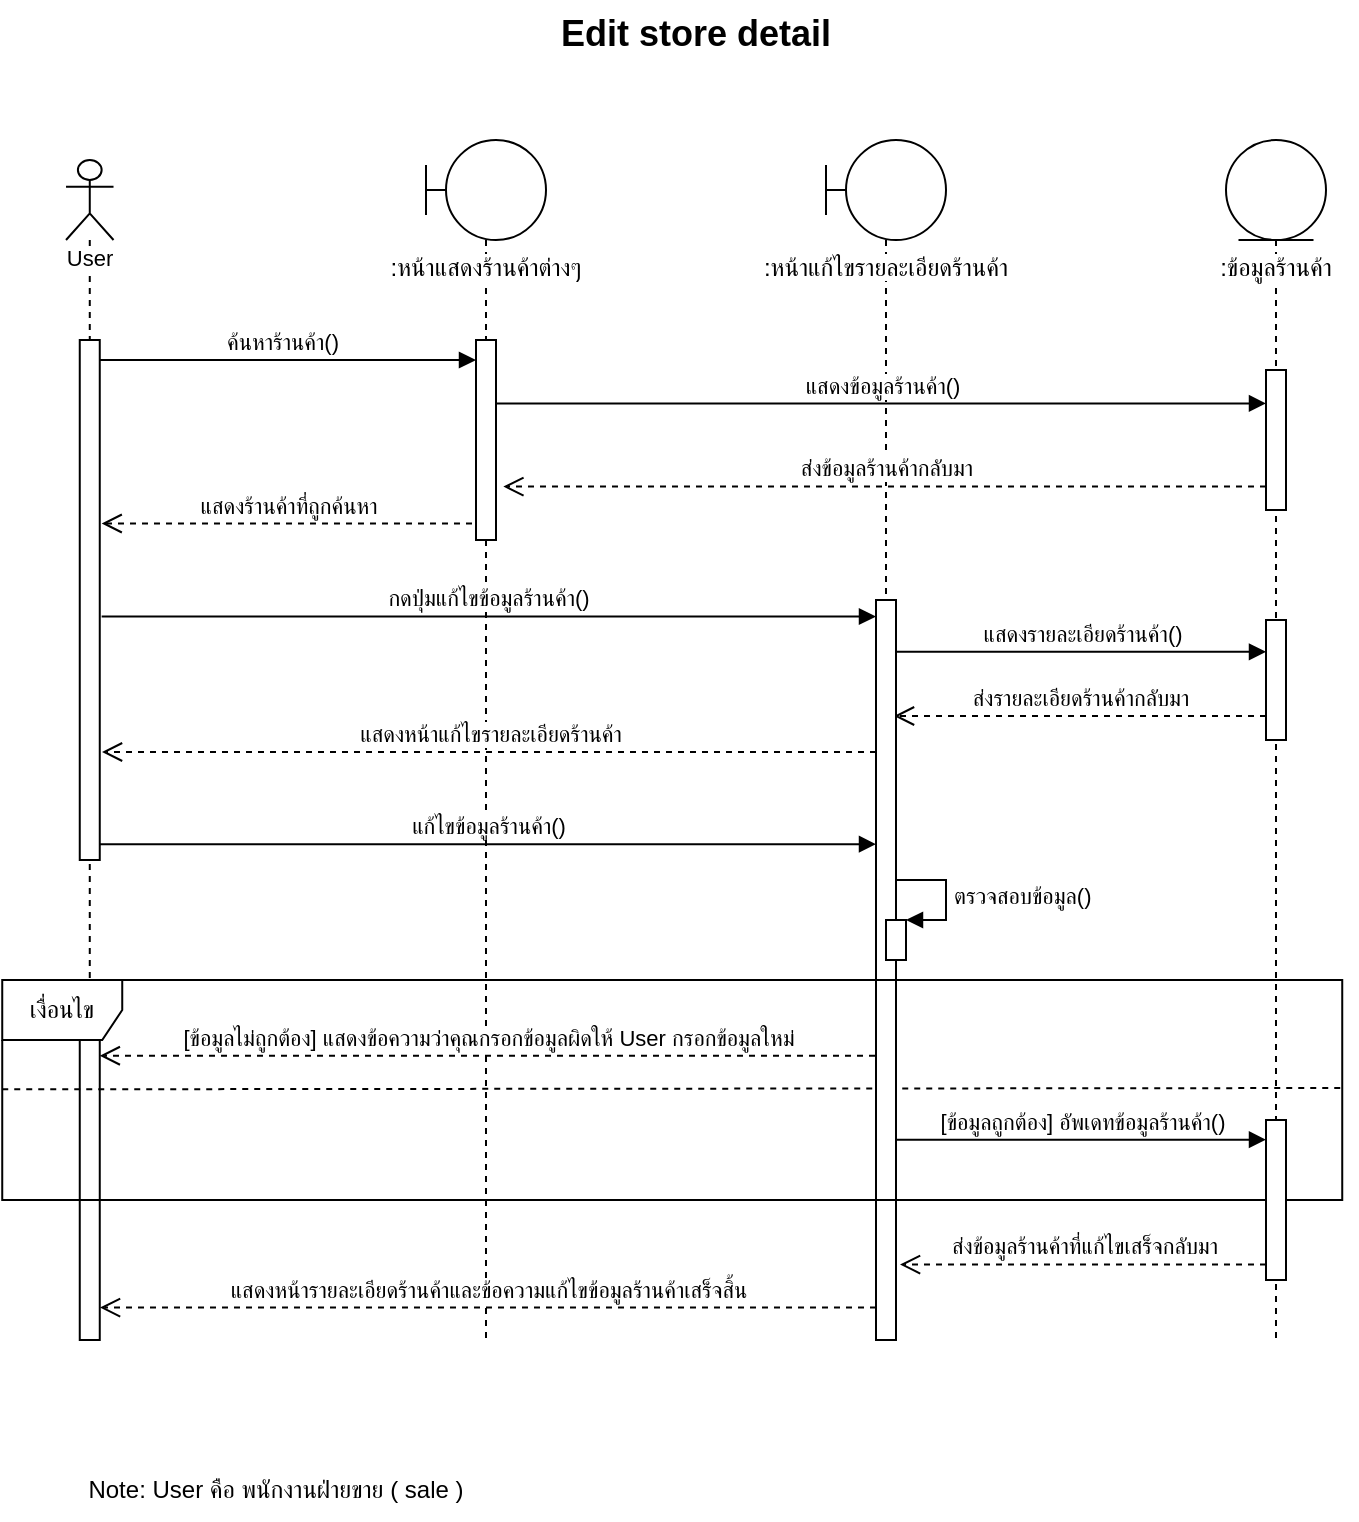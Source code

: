 <mxfile version="12.9.4" type="device"><diagram name="Page-1" id="9361dd3d-8414-5efd-6122-117bd74ce7a7"><mxGraphModel dx="1038" dy="499" grid="1" gridSize="10" guides="1" tooltips="1" connect="1" arrows="1" fold="1" page="0" pageScale="1.5" pageWidth="826" pageHeight="1169" background="#ffffff" math="0" shadow="0"><root><mxCell id="0"/><mxCell id="1" parent="0"/><mxCell id="71" value="Edit store detail" style="rounded=1;fontStyle=1;fillColor=none;strokeColor=none;fontSize=18;strokeWidth=1;" parent="1" vertex="1"><mxGeometry x="360" y="10" width="150" height="30" as="geometry"/></mxCell><mxCell id="2GQ-ZTos0BSy2MewQahr-104" value="ค้นหาร้านค้า()" style="html=1;verticalAlign=bottom;endArrow=block;fontSize=11;" parent="1" edge="1"><mxGeometry width="80" relative="1" as="geometry"><mxPoint x="130" y="190" as="sourcePoint"/><mxPoint x="325" y="190.0" as="targetPoint"/><mxPoint as="offset"/></mxGeometry></mxCell><mxCell id="2GQ-ZTos0BSy2MewQahr-107" value="User" style="shape=umlLifeline;participant=umlActor;perimeter=lifelinePerimeter;whiteSpace=wrap;html=1;container=1;collapsible=0;recursiveResize=0;verticalAlign=top;spacingTop=36;labelBackgroundColor=#ffffff;outlineConnect=0;strokeWidth=1;fontSize=11;size=40;" parent="1" vertex="1"><mxGeometry x="120.01" y="90" width="23.75" height="590" as="geometry"/></mxCell><mxCell id="2GQ-ZTos0BSy2MewQahr-140" value="" style="html=1;points=[];perimeter=orthogonalPerimeter;strokeWidth=1;fontSize=11;" parent="2GQ-ZTos0BSy2MewQahr-107" vertex="1"><mxGeometry x="6.87" y="90" width="10" height="260" as="geometry"/></mxCell><mxCell id="2GQ-ZTos0BSy2MewQahr-169" value="" style="html=1;points=[];perimeter=orthogonalPerimeter;strokeWidth=1;fontSize=11;" parent="2GQ-ZTos0BSy2MewQahr-107" vertex="1"><mxGeometry x="6.87" y="440" width="10" height="150" as="geometry"/></mxCell><mxCell id="2GQ-ZTos0BSy2MewQahr-123" value="&lt;span style=&quot;text-align: left; font-size: 12px;&quot;&gt;Note: User คือ พนักงานฝ่ายขาย ( sale )&lt;/span&gt;" style="text;html=1;strokeColor=none;fillColor=none;align=center;verticalAlign=middle;whiteSpace=wrap;rounded=0;fontSize=12;" parent="1" vertex="1"><mxGeometry x="120.01" y="740" width="209.99" height="30" as="geometry"/></mxCell><mxCell id="2GQ-ZTos0BSy2MewQahr-125" value="แสดงร้านค้าที่ถูกค้นหา" style="html=1;verticalAlign=bottom;endArrow=open;dashed=1;endSize=8;fontSize=11;entryX=1.095;entryY=0.367;entryDx=0;entryDy=0;entryPerimeter=0;exitX=-0.2;exitY=0.918;exitDx=0;exitDy=0;exitPerimeter=0;" parent="1" edge="1"><mxGeometry relative="1" as="geometry"><mxPoint x="323" y="271.8" as="sourcePoint"/><mxPoint x="137.83" y="271.75" as="targetPoint"/></mxGeometry></mxCell><mxCell id="2GQ-ZTos0BSy2MewQahr-132" value="แสดงรายละเอียดร้านค้า()" style="html=1;verticalAlign=bottom;endArrow=block;fontSize=11;exitX=1;exitY=0.144;exitDx=0;exitDy=0;exitPerimeter=0;" parent="1" target="MmwqpHX8gbwUzXZ-tdd4-85" edge="1"><mxGeometry width="80" relative="1" as="geometry"><mxPoint x="535" y="335.92" as="sourcePoint"/><mxPoint x="715" y="335.92" as="targetPoint"/></mxGeometry></mxCell><mxCell id="2GQ-ZTos0BSy2MewQahr-139" value="ส่งรายละเอียดร้านค้ากลับมา" style="html=1;verticalAlign=bottom;endArrow=open;dashed=1;endSize=8;fontSize=11;" parent="1" source="MmwqpHX8gbwUzXZ-tdd4-85" edge="1"><mxGeometry relative="1" as="geometry"><mxPoint x="715" y="368" as="sourcePoint"/><mxPoint x="534" y="368" as="targetPoint"/></mxGeometry></mxCell><mxCell id="2GQ-ZTos0BSy2MewQahr-168" value="[ข้อมูลถูกต้อง] อัพเดทข้อมูลร้านค้า()" style="html=1;verticalAlign=bottom;endArrow=block;fontSize=11;exitX=1.033;exitY=0.753;exitDx=0;exitDy=0;exitPerimeter=0;" parent="1" target="MmwqpHX8gbwUzXZ-tdd4-87" edge="1"><mxGeometry width="80" relative="1" as="geometry"><mxPoint x="535.33" y="579.845" as="sourcePoint"/><mxPoint x="715" y="579.845" as="targetPoint"/></mxGeometry></mxCell><mxCell id="2GQ-ZTos0BSy2MewQahr-173" value="ส่งข้อมูลร้านค้าที่แก้ไขเสร็จกลับมา" style="html=1;verticalAlign=bottom;endArrow=open;dashed=1;endSize=8;fontSize=11;entryX=1.2;entryY=0.924;entryDx=0;entryDy=0;entryPerimeter=0;" parent="1" source="MmwqpHX8gbwUzXZ-tdd4-87" edge="1"><mxGeometry relative="1" as="geometry"><mxPoint x="715" y="642.26" as="sourcePoint"/><mxPoint x="537" y="642.26" as="targetPoint"/></mxGeometry></mxCell><mxCell id="EVjopq9Wj-FyAS9VIhYw-76" value="" style="endArrow=none;dashed=1;html=1;exitX=0;exitY=0.497;exitDx=0;exitDy=0;exitPerimeter=0;entryX=1.001;entryY=0.491;entryDx=0;entryDy=0;entryPerimeter=0;" parent="1" source="EVjopq9Wj-FyAS9VIhYw-74" target="EVjopq9Wj-FyAS9VIhYw-74" edge="1"><mxGeometry width="50" height="50" relative="1" as="geometry"><mxPoint x="380" y="500" as="sourcePoint"/><mxPoint x="430" y="450" as="targetPoint"/></mxGeometry></mxCell><mxCell id="MmwqpHX8gbwUzXZ-tdd4-77" value="" style="shape=umlLifeline;participant=umlBoundary;perimeter=lifelinePerimeter;whiteSpace=wrap;html=1;container=1;collapsible=0;recursiveResize=0;verticalAlign=top;spacingTop=36;labelBackgroundColor=#ffffff;outlineConnect=0;size=50;" parent="1" vertex="1"><mxGeometry x="500" y="80" width="60" height="600" as="geometry"/></mxCell><mxCell id="MmwqpHX8gbwUzXZ-tdd4-79" value="" style="html=1;points=[];perimeter=orthogonalPerimeter;strokeWidth=1;fontSize=11;" parent="MmwqpHX8gbwUzXZ-tdd4-77" vertex="1"><mxGeometry x="25" y="230" width="10" height="370" as="geometry"/></mxCell><mxCell id="MmwqpHX8gbwUzXZ-tdd4-80" value="" style="html=1;points=[];perimeter=orthogonalPerimeter;labelBackgroundColor=#ffffff;" parent="MmwqpHX8gbwUzXZ-tdd4-77" vertex="1"><mxGeometry x="30" y="390" width="10" height="20" as="geometry"/></mxCell><mxCell id="MmwqpHX8gbwUzXZ-tdd4-81" value="&lt;span style=&quot;text-align: center&quot;&gt;ตรวจสอบข้อมูล()&lt;/span&gt;" style="edgeStyle=orthogonalEdgeStyle;html=1;align=left;spacingLeft=2;endArrow=block;rounded=0;entryX=1;entryY=0;" parent="MmwqpHX8gbwUzXZ-tdd4-77" target="MmwqpHX8gbwUzXZ-tdd4-80" edge="1"><mxGeometry relative="1" as="geometry"><mxPoint x="35" y="370" as="sourcePoint"/><Array as="points"><mxPoint x="60" y="370"/></Array></mxGeometry></mxCell><mxCell id="MmwqpHX8gbwUzXZ-tdd4-74" value=":หน้าแก้ไขรายละเอียดร้านค้า" style="text;align=center;fontStyle=0;verticalAlign=middle;spacingLeft=3;spacingRight=3;strokeColor=none;rotatable=0;points=[[0,0.5],[1,0.5]];portConstraint=eastwest;labelBackgroundColor=#ffffff;" parent="MmwqpHX8gbwUzXZ-tdd4-77" vertex="1"><mxGeometry x="-10" y="50" width="80" height="26" as="geometry"/></mxCell><mxCell id="EVjopq9Wj-FyAS9VIhYw-74" value="เงื่อนไข" style="shape=umlFrame;whiteSpace=wrap;html=1;" parent="1" vertex="1"><mxGeometry x="88.12" y="500" width="670" height="110" as="geometry"/></mxCell><mxCell id="MmwqpHX8gbwUzXZ-tdd4-71" value="" style="shape=umlLifeline;participant=umlBoundary;perimeter=lifelinePerimeter;whiteSpace=wrap;html=1;container=1;collapsible=0;recursiveResize=0;verticalAlign=top;spacingTop=36;labelBackgroundColor=#ffffff;outlineConnect=0;size=50;" parent="1" vertex="1"><mxGeometry x="300" y="80" width="60" height="600" as="geometry"/></mxCell><mxCell id="MmwqpHX8gbwUzXZ-tdd4-73" value="" style="html=1;points=[];perimeter=orthogonalPerimeter;strokeWidth=1;fontSize=11;" parent="MmwqpHX8gbwUzXZ-tdd4-71" vertex="1"><mxGeometry x="25" y="100" width="10" height="100" as="geometry"/></mxCell><mxCell id="MmwqpHX8gbwUzXZ-tdd4-82" value="" style="shape=umlLifeline;participant=umlEntity;perimeter=lifelinePerimeter;whiteSpace=wrap;html=1;container=1;collapsible=0;recursiveResize=0;verticalAlign=top;spacingTop=36;labelBackgroundColor=#ffffff;outlineConnect=0;size=50;" parent="1" vertex="1"><mxGeometry x="700" y="80" width="50" height="600" as="geometry"/></mxCell><mxCell id="MmwqpHX8gbwUzXZ-tdd4-83" value="" style="html=1;points=[];perimeter=orthogonalPerimeter;labelBackgroundColor=#ffffff;" parent="MmwqpHX8gbwUzXZ-tdd4-82" vertex="1"><mxGeometry x="20" y="115" width="10" height="70" as="geometry"/></mxCell><mxCell id="MmwqpHX8gbwUzXZ-tdd4-85" value="" style="html=1;points=[];perimeter=orthogonalPerimeter;labelBackgroundColor=#ffffff;" parent="MmwqpHX8gbwUzXZ-tdd4-82" vertex="1"><mxGeometry x="20" y="240" width="10" height="60" as="geometry"/></mxCell><mxCell id="MmwqpHX8gbwUzXZ-tdd4-87" value="" style="html=1;points=[];perimeter=orthogonalPerimeter;labelBackgroundColor=#ffffff;" parent="MmwqpHX8gbwUzXZ-tdd4-82" vertex="1"><mxGeometry x="20" y="490" width="10" height="80" as="geometry"/></mxCell><mxCell id="MmwqpHX8gbwUzXZ-tdd4-72" value=":หน้าแสดงร้านค้าต่างๆ" style="text;align=center;fontStyle=0;verticalAlign=middle;spacingLeft=3;spacingRight=3;strokeColor=none;rotatable=0;points=[[0,0.5],[1,0.5]];portConstraint=eastwest;labelBackgroundColor=#ffffff;" parent="1" vertex="1"><mxGeometry x="290" y="130" width="80" height="26" as="geometry"/></mxCell><mxCell id="MmwqpHX8gbwUzXZ-tdd4-84" value=":ข้อมูลร้านค้า" style="text;align=center;fontStyle=0;verticalAlign=middle;spacingLeft=3;spacingRight=3;strokeColor=none;rotatable=0;points=[[0,0.5],[1,0.5]];portConstraint=eastwest;labelBackgroundColor=#ffffff;" parent="1" vertex="1"><mxGeometry x="685" y="130" width="80" height="26" as="geometry"/></mxCell><mxCell id="2GQ-ZTos0BSy2MewQahr-134" value="แสดงข้อมูลร้านค้า()" style="html=1;verticalAlign=bottom;endArrow=block;fontSize=11;exitX=1.033;exitY=0.317;exitDx=0;exitDy=0;exitPerimeter=0;" parent="1" target="MmwqpHX8gbwUzXZ-tdd4-83" edge="1"><mxGeometry width="80" relative="1" as="geometry"><mxPoint x="335.33" y="211.7" as="sourcePoint"/><mxPoint x="715" y="211.7" as="targetPoint"/></mxGeometry></mxCell><mxCell id="2GQ-ZTos0BSy2MewQahr-135" value="ส่งข้อมูลร้านค้ากลับมา" style="html=1;verticalAlign=bottom;endArrow=open;dashed=1;endSize=8;fontSize=11;entryX=1.367;entryY=0.733;entryDx=0;entryDy=0;entryPerimeter=0;" parent="1" source="MmwqpHX8gbwUzXZ-tdd4-83" edge="1"><mxGeometry relative="1" as="geometry"><mxPoint x="713.67" y="254.3" as="sourcePoint"/><mxPoint x="338.67" y="253.3" as="targetPoint"/></mxGeometry></mxCell><mxCell id="2GQ-ZTos0BSy2MewQahr-126" value="กดปุ่มแก้ไขข้อมูลร้านค้า()" style="html=1;verticalAlign=bottom;endArrow=block;fontSize=11;exitX=1.095;exitY=0.553;exitDx=0;exitDy=0;exitPerimeter=0;" parent="1" edge="1"><mxGeometry width="80" relative="1" as="geometry"><mxPoint x="137.83" y="318.25" as="sourcePoint"/><mxPoint x="525" y="318.25" as="targetPoint"/></mxGeometry></mxCell><mxCell id="2GQ-ZTos0BSy2MewQahr-127" value="แสดงหน้าแก้ไขรายละเอียดร้านค้า" style="html=1;verticalAlign=bottom;endArrow=open;dashed=1;endSize=8;fontSize=11;entryX=1.112;entryY=0.824;entryDx=0;entryDy=0;entryPerimeter=0;" parent="1" edge="1"><mxGeometry relative="1" as="geometry"><mxPoint x="525" y="386.0" as="sourcePoint"/><mxPoint x="138" y="386" as="targetPoint"/></mxGeometry></mxCell><mxCell id="2GQ-ZTos0BSy2MewQahr-128" value="แก้ไขข้อมูลร้านค้า()" style="html=1;verticalAlign=bottom;endArrow=block;fontSize=11;entryX=0;entryY=0.33;entryDx=0;entryDy=0;entryPerimeter=0;" parent="1" source="2GQ-ZTos0BSy2MewQahr-140" target="MmwqpHX8gbwUzXZ-tdd4-79" edge="1"><mxGeometry width="80" relative="1" as="geometry"><mxPoint x="138.67" y="424.25" as="sourcePoint"/><mxPoint x="525" y="438.12" as="targetPoint"/></mxGeometry></mxCell><mxCell id="2GQ-ZTos0BSy2MewQahr-163" value="[ข้อมูลไม่ถูกต้อง] แสดงข้อความว่าคุณกรอกข้อมูลผิดให้ User กรอกข้อมูลใหม่" style="html=1;verticalAlign=bottom;endArrow=open;dashed=1;endSize=8;fontSize=11;exitX=-0.05;exitY=0.638;exitDx=0;exitDy=0;exitPerimeter=0;" parent="1" target="2GQ-ZTos0BSy2MewQahr-169" edge="1"><mxGeometry relative="1" as="geometry"><mxPoint x="524.5" y="537.87" as="sourcePoint"/><mxPoint x="136" y="530" as="targetPoint"/></mxGeometry></mxCell><mxCell id="2GQ-ZTos0BSy2MewQahr-174" value="แสดงหน้ารายละเอียดร้านค้าและข้อความแก้ไขข้อมูลร้านค้าเสร็จสิ้น" style="html=1;verticalAlign=bottom;endArrow=open;dashed=1;endSize=8;fontSize=11;entryX=1.012;entryY=0.892;entryDx=0;entryDy=0;entryPerimeter=0;" parent="1" target="2GQ-ZTos0BSy2MewQahr-169" edge="1"><mxGeometry relative="1" as="geometry"><mxPoint x="525" y="663.8" as="sourcePoint"/><mxPoint x="138" y="580" as="targetPoint"/></mxGeometry></mxCell></root></mxGraphModel></diagram></mxfile>
